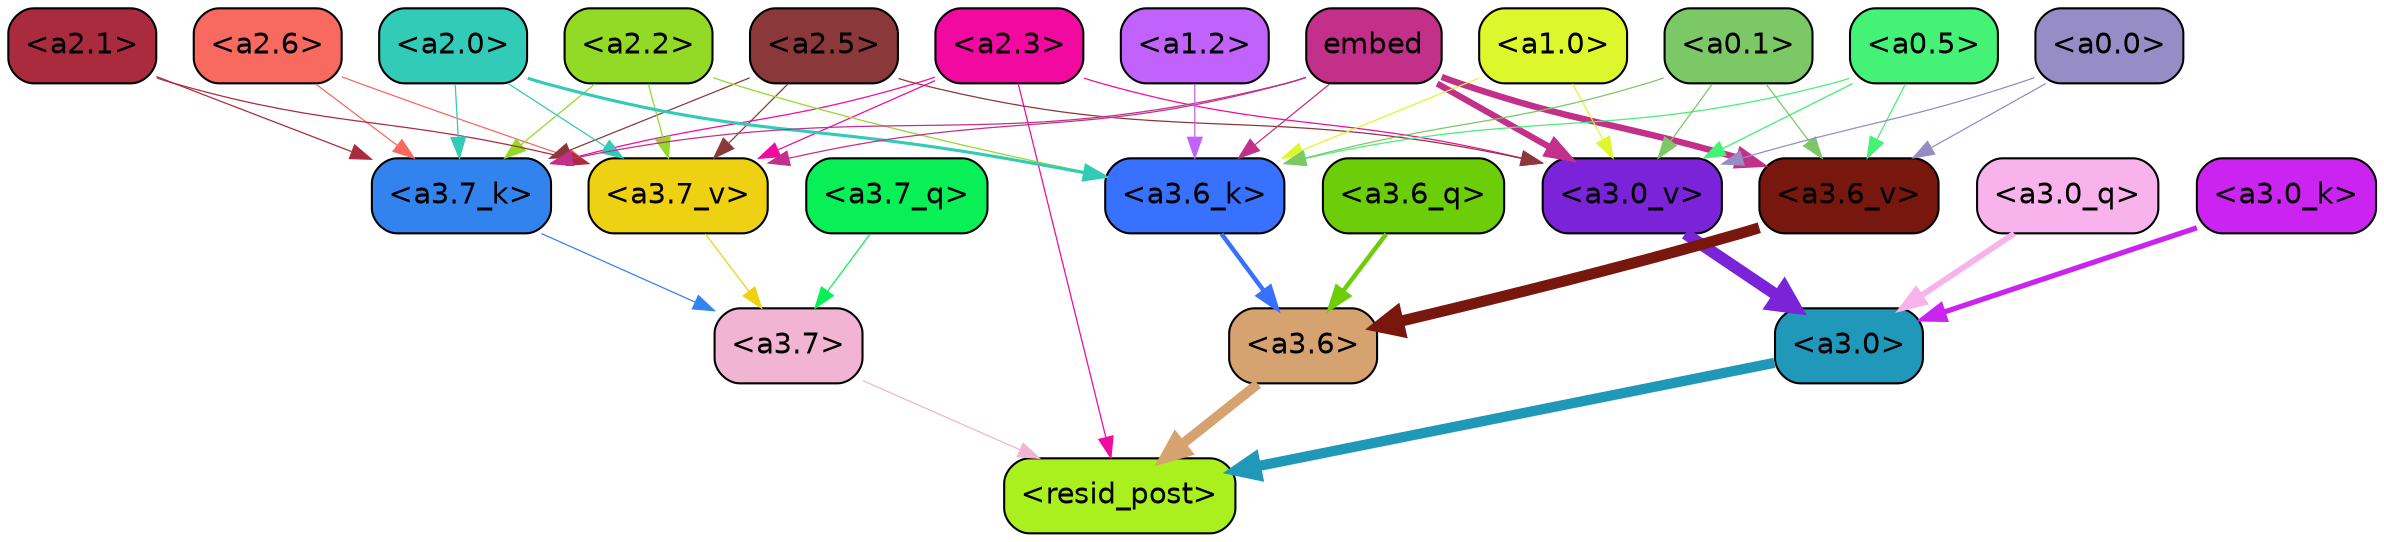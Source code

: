 strict digraph "" {
	graph [bgcolor=transparent,
		layout=dot,
		overlap=false,
		splines=true
	];
	"<a3.7>"	[color=black,
		fillcolor="#f2b4d3",
		fontname=Helvetica,
		shape=box,
		style="filled, rounded"];
	"<resid_post>"	[color=black,
		fillcolor="#aaef1e",
		fontname=Helvetica,
		shape=box,
		style="filled, rounded"];
	"<a3.7>" -> "<resid_post>"	[color="#f2b4d3",
		penwidth=0.6];
	"<a3.6>"	[color=black,
		fillcolor="#d6a26f",
		fontname=Helvetica,
		shape=box,
		style="filled, rounded"];
	"<a3.6>" -> "<resid_post>"	[color="#d6a26f",
		penwidth=4.7534414529800415];
	"<a3.0>"	[color=black,
		fillcolor="#1f98ba",
		fontname=Helvetica,
		shape=box,
		style="filled, rounded"];
	"<a3.0>" -> "<resid_post>"	[color="#1f98ba",
		penwidth=4.898576855659485];
	"<a2.3>"	[color=black,
		fillcolor="#f2099f",
		fontname=Helvetica,
		shape=box,
		style="filled, rounded"];
	"<a2.3>" -> "<resid_post>"	[color="#f2099f",
		penwidth=0.6];
	"<a3.7_k>"	[color=black,
		fillcolor="#3383ef",
		fontname=Helvetica,
		shape=box,
		style="filled, rounded"];
	"<a2.3>" -> "<a3.7_k>"	[color="#f2099f",
		penwidth=0.6];
	"<a3.7_v>"	[color=black,
		fillcolor="#eed112",
		fontname=Helvetica,
		shape=box,
		style="filled, rounded"];
	"<a2.3>" -> "<a3.7_v>"	[color="#f2099f",
		penwidth=0.6];
	"<a3.0_v>"	[color=black,
		fillcolor="#7a23d8",
		fontname=Helvetica,
		shape=box,
		style="filled, rounded"];
	"<a2.3>" -> "<a3.0_v>"	[color="#f2099f",
		penwidth=0.6];
	"<a3.7_q>"	[color=black,
		fillcolor="#08f055",
		fontname=Helvetica,
		shape=box,
		style="filled, rounded"];
	"<a3.7_q>" -> "<a3.7>"	[color="#08f055",
		penwidth=0.6];
	"<a3.6_q>"	[color=black,
		fillcolor="#6cce09",
		fontname=Helvetica,
		shape=box,
		style="filled, rounded"];
	"<a3.6_q>" -> "<a3.6>"	[color="#6cce09",
		penwidth=2.160832464694977];
	"<a3.0_q>"	[color=black,
		fillcolor="#f8b3ec",
		fontname=Helvetica,
		shape=box,
		style="filled, rounded"];
	"<a3.0_q>" -> "<a3.0>"	[color="#f8b3ec",
		penwidth=2.870753765106201];
	"<a3.7_k>" -> "<a3.7>"	[color="#3383ef",
		penwidth=0.6];
	"<a3.6_k>"	[color=black,
		fillcolor="#3871fd",
		fontname=Helvetica,
		shape=box,
		style="filled, rounded"];
	"<a3.6_k>" -> "<a3.6>"	[color="#3871fd",
		penwidth=2.13908451795578];
	"<a3.0_k>"	[color=black,
		fillcolor="#cb24f1",
		fontname=Helvetica,
		shape=box,
		style="filled, rounded"];
	"<a3.0_k>" -> "<a3.0>"	[color="#cb24f1",
		penwidth=2.520303964614868];
	"<a3.7_v>" -> "<a3.7>"	[color="#eed112",
		penwidth=0.6];
	"<a3.6_v>"	[color=black,
		fillcolor="#77170d",
		fontname=Helvetica,
		shape=box,
		style="filled, rounded"];
	"<a3.6_v>" -> "<a3.6>"	[color="#77170d",
		penwidth=5.297133803367615];
	"<a3.0_v>" -> "<a3.0>"	[color="#7a23d8",
		penwidth=5.680712580680847];
	"<a2.6>"	[color=black,
		fillcolor="#f86960",
		fontname=Helvetica,
		shape=box,
		style="filled, rounded"];
	"<a2.6>" -> "<a3.7_k>"	[color="#f86960",
		penwidth=0.6];
	"<a2.6>" -> "<a3.7_v>"	[color="#f86960",
		penwidth=0.6];
	"<a2.5>"	[color=black,
		fillcolor="#8a383a",
		fontname=Helvetica,
		shape=box,
		style="filled, rounded"];
	"<a2.5>" -> "<a3.7_k>"	[color="#8a383a",
		penwidth=0.6];
	"<a2.5>" -> "<a3.7_v>"	[color="#8a383a",
		penwidth=0.6];
	"<a2.5>" -> "<a3.0_v>"	[color="#8a383a",
		penwidth=0.6];
	"<a2.2>"	[color=black,
		fillcolor="#92da25",
		fontname=Helvetica,
		shape=box,
		style="filled, rounded"];
	"<a2.2>" -> "<a3.7_k>"	[color="#92da25",
		penwidth=0.6];
	"<a2.2>" -> "<a3.6_k>"	[color="#92da25",
		penwidth=0.6];
	"<a2.2>" -> "<a3.7_v>"	[color="#92da25",
		penwidth=0.6];
	"<a2.1>"	[color=black,
		fillcolor="#ab2b3e",
		fontname=Helvetica,
		shape=box,
		style="filled, rounded"];
	"<a2.1>" -> "<a3.7_k>"	[color="#ab2b3e",
		penwidth=0.6];
	"<a2.1>" -> "<a3.7_v>"	[color="#ab2b3e",
		penwidth=0.6];
	"<a2.0>"	[color=black,
		fillcolor="#32cbb8",
		fontname=Helvetica,
		shape=box,
		style="filled, rounded"];
	"<a2.0>" -> "<a3.7_k>"	[color="#32cbb8",
		penwidth=0.6];
	"<a2.0>" -> "<a3.6_k>"	[color="#32cbb8",
		penwidth=1.4957321882247925];
	"<a2.0>" -> "<a3.7_v>"	[color="#32cbb8",
		penwidth=0.6];
	embed	[color=black,
		fillcolor="#c3308a",
		fontname=Helvetica,
		shape=box,
		style="filled, rounded"];
	embed -> "<a3.7_k>"	[color="#c3308a",
		penwidth=0.6];
	embed -> "<a3.6_k>"	[color="#c3308a",
		penwidth=0.6];
	embed -> "<a3.7_v>"	[color="#c3308a",
		penwidth=0.6];
	embed -> "<a3.6_v>"	[color="#c3308a",
		penwidth=3.067279100418091];
	embed -> "<a3.0_v>"	[color="#c3308a",
		penwidth=3.0212591886520386];
	"<a1.2>"	[color=black,
		fillcolor="#c262fd",
		fontname=Helvetica,
		shape=box,
		style="filled, rounded"];
	"<a1.2>" -> "<a3.6_k>"	[color="#c262fd",
		penwidth=0.6];
	"<a1.0>"	[color=black,
		fillcolor="#def72d",
		fontname=Helvetica,
		shape=box,
		style="filled, rounded"];
	"<a1.0>" -> "<a3.6_k>"	[color="#def72d",
		penwidth=0.6];
	"<a1.0>" -> "<a3.0_v>"	[color="#def72d",
		penwidth=0.6];
	"<a0.5>"	[color=black,
		fillcolor="#44f276",
		fontname=Helvetica,
		shape=box,
		style="filled, rounded"];
	"<a0.5>" -> "<a3.6_k>"	[color="#44f276",
		penwidth=0.6];
	"<a0.5>" -> "<a3.6_v>"	[color="#44f276",
		penwidth=0.6];
	"<a0.5>" -> "<a3.0_v>"	[color="#44f276",
		penwidth=0.648682102560997];
	"<a0.1>"	[color=black,
		fillcolor="#7cc766",
		fontname=Helvetica,
		shape=box,
		style="filled, rounded"];
	"<a0.1>" -> "<a3.6_k>"	[color="#7cc766",
		penwidth=0.6];
	"<a0.1>" -> "<a3.6_v>"	[color="#7cc766",
		penwidth=0.6];
	"<a0.1>" -> "<a3.0_v>"	[color="#7cc766",
		penwidth=0.6];
	"<a0.0>"	[color=black,
		fillcolor="#968cc6",
		fontname=Helvetica,
		shape=box,
		style="filled, rounded"];
	"<a0.0>" -> "<a3.6_v>"	[color="#968cc6",
		penwidth=0.6];
	"<a0.0>" -> "<a3.0_v>"	[color="#968cc6",
		penwidth=0.6];
}
